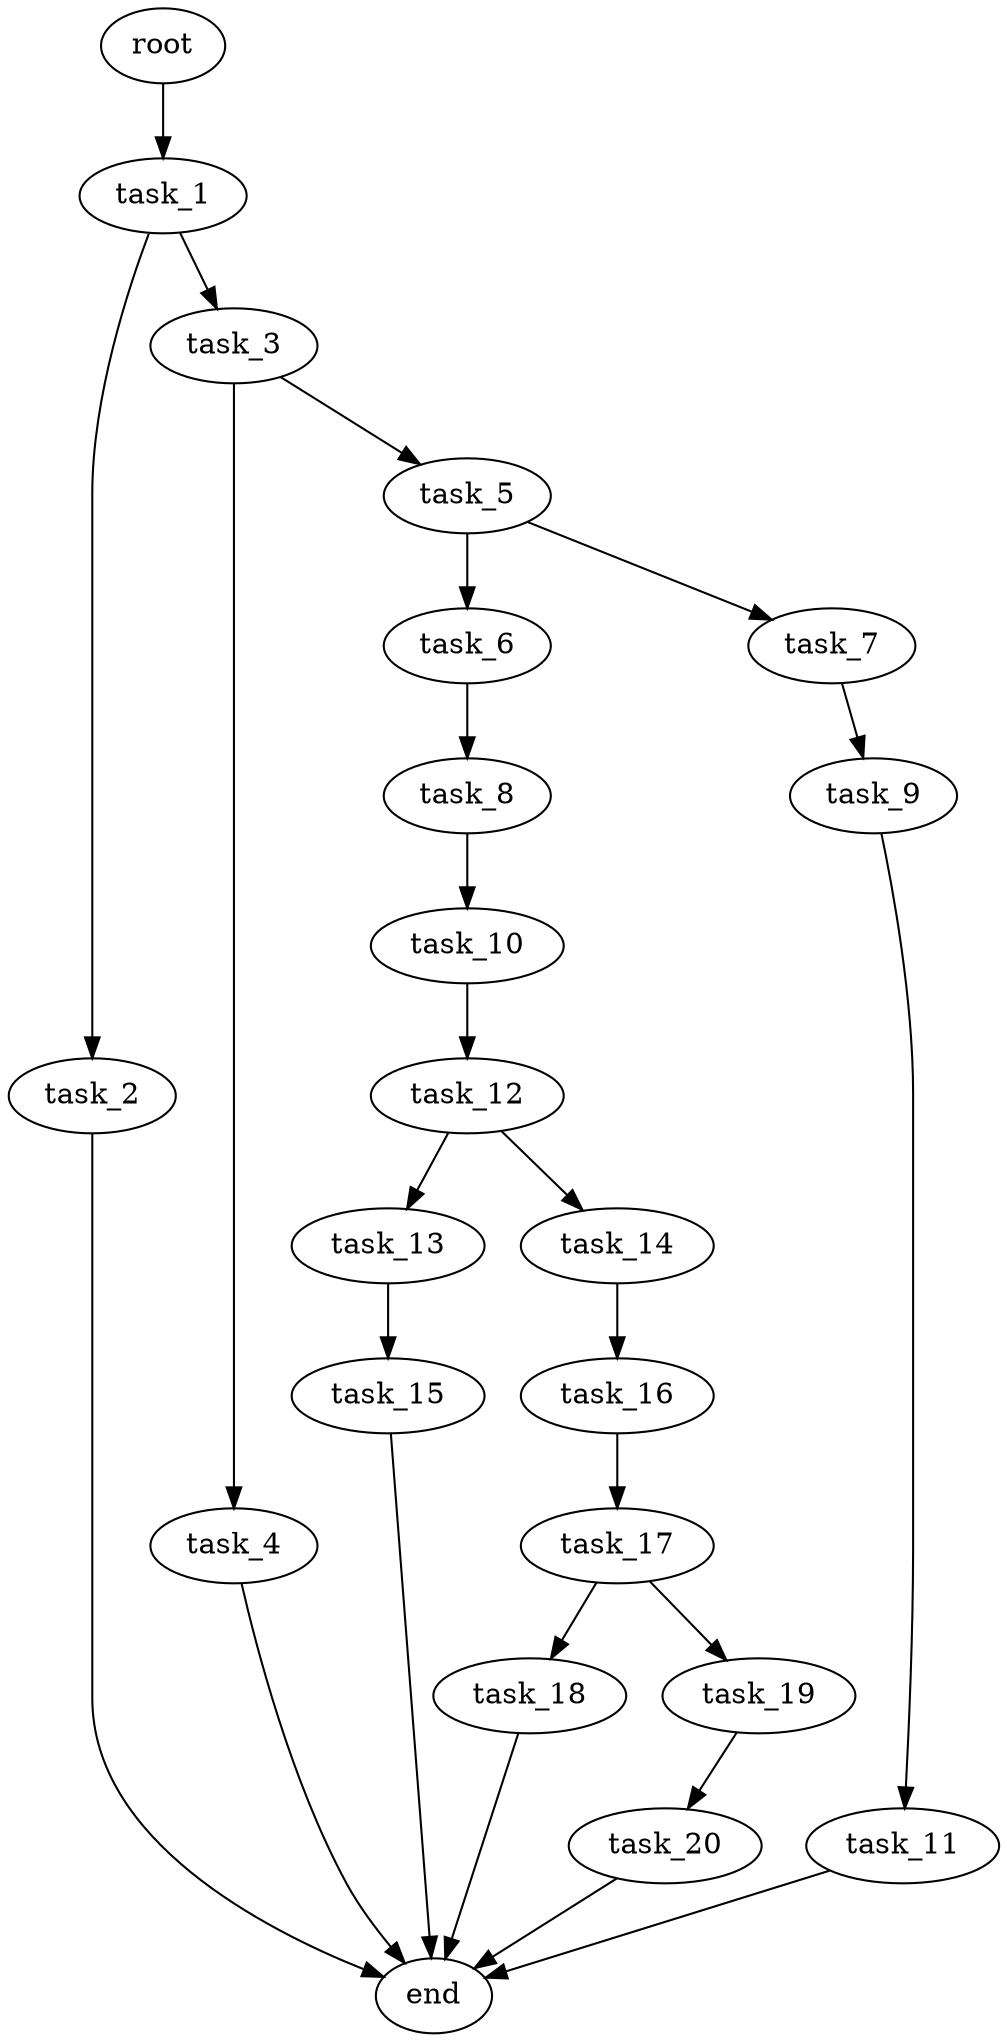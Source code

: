 digraph G {
  root [size="0.000000e+00"];
  task_1 [size="7.291029e+10"];
  task_2 [size="6.733972e+10"];
  task_3 [size="9.841668e+10"];
  task_4 [size="9.850803e+09"];
  task_5 [size="4.026810e+10"];
  task_6 [size="3.393687e+10"];
  task_7 [size="8.616864e+10"];
  task_8 [size="2.487315e+10"];
  task_9 [size="1.902899e+10"];
  task_10 [size="4.486687e+10"];
  task_11 [size="4.219395e+10"];
  task_12 [size="2.786173e+10"];
  task_13 [size="2.498815e+10"];
  task_14 [size="9.232733e+10"];
  task_15 [size="4.431864e+10"];
  task_16 [size="8.613630e+10"];
  task_17 [size="5.503703e+10"];
  task_18 [size="5.068327e+09"];
  task_19 [size="9.992825e+10"];
  task_20 [size="8.360440e+10"];
  end [size="0.000000e+00"];

  root -> task_1 [size="1.000000e-12"];
  task_1 -> task_2 [size="6.733972e+08"];
  task_1 -> task_3 [size="9.841668e+08"];
  task_2 -> end [size="1.000000e-12"];
  task_3 -> task_4 [size="9.850803e+07"];
  task_3 -> task_5 [size="4.026810e+08"];
  task_4 -> end [size="1.000000e-12"];
  task_5 -> task_6 [size="3.393687e+08"];
  task_5 -> task_7 [size="8.616864e+08"];
  task_6 -> task_8 [size="2.487315e+08"];
  task_7 -> task_9 [size="1.902899e+08"];
  task_8 -> task_10 [size="4.486687e+08"];
  task_9 -> task_11 [size="4.219395e+08"];
  task_10 -> task_12 [size="2.786173e+08"];
  task_11 -> end [size="1.000000e-12"];
  task_12 -> task_13 [size="2.498815e+08"];
  task_12 -> task_14 [size="9.232733e+08"];
  task_13 -> task_15 [size="4.431864e+08"];
  task_14 -> task_16 [size="8.613630e+08"];
  task_15 -> end [size="1.000000e-12"];
  task_16 -> task_17 [size="5.503703e+08"];
  task_17 -> task_18 [size="5.068327e+07"];
  task_17 -> task_19 [size="9.992825e+08"];
  task_18 -> end [size="1.000000e-12"];
  task_19 -> task_20 [size="8.360440e+08"];
  task_20 -> end [size="1.000000e-12"];
}
